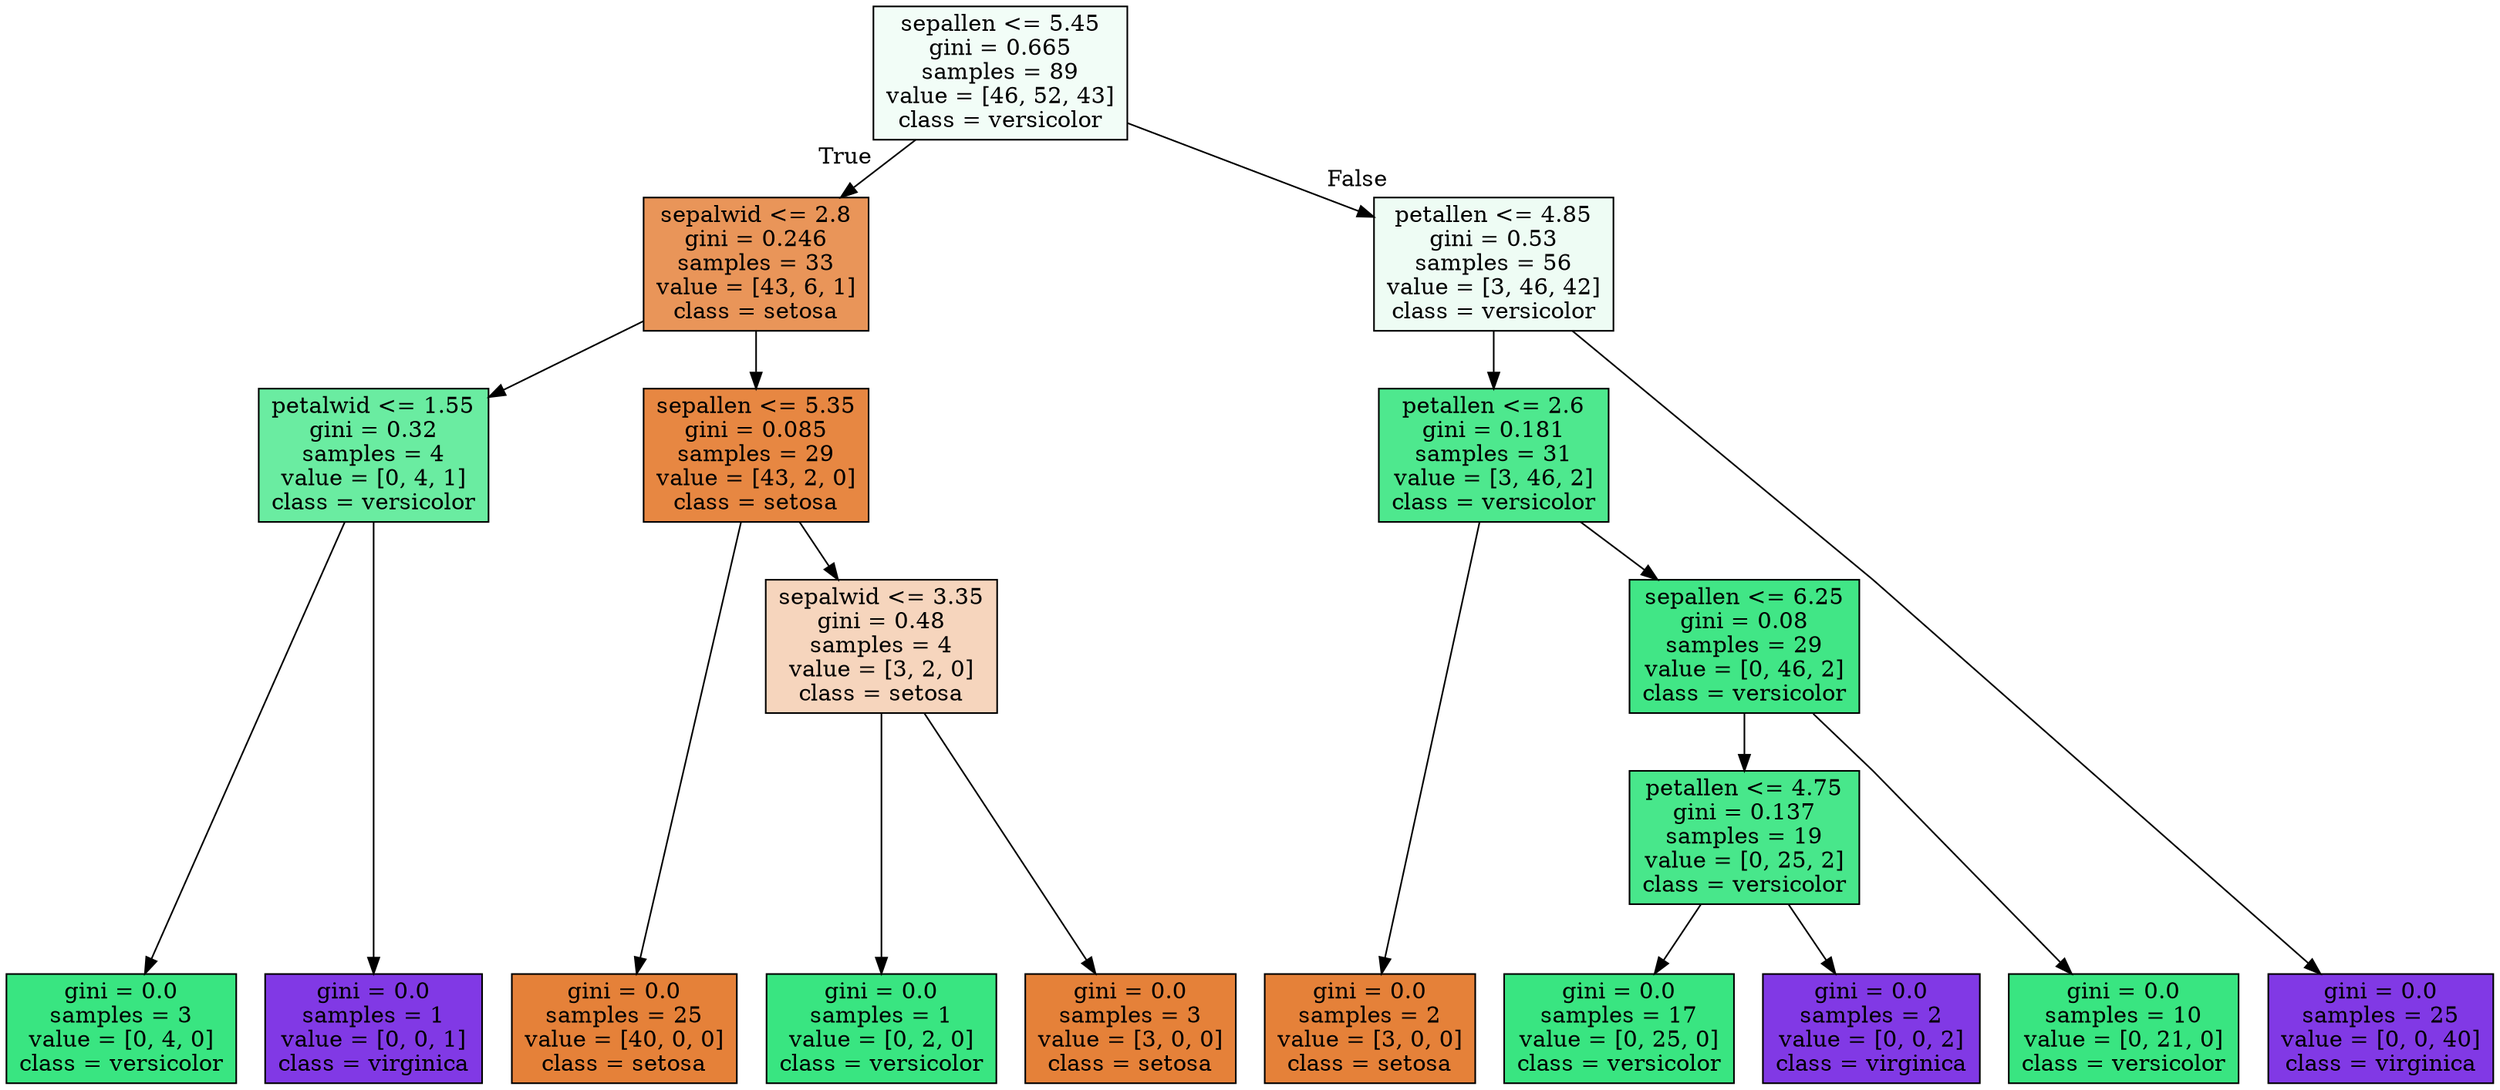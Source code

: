 digraph Tree {
node [shape=box, style="filled", color="black"] ;
graph [ranksep=equally, splines=polyline] ;
0 [label="sepallen <= 5.45\ngini = 0.665\nsamples = 89\nvalue = [46, 52, 43]\nclass = versicolor", fillcolor="#39e58110"] ;
1 [label="sepalwid <= 2.8\ngini = 0.246\nsamples = 33\nvalue = [43, 6, 1]\nclass = setosa", fillcolor="#e58139d6"] ;
0 -> 1 [labeldistance=2.5, labelangle=45, headlabel="True"] ;
2 [label="petalwid <= 1.55\ngini = 0.32\nsamples = 4\nvalue = [0, 4, 1]\nclass = versicolor", fillcolor="#39e581bf"] ;
1 -> 2 ;
3 [label="gini = 0.0\nsamples = 3\nvalue = [0, 4, 0]\nclass = versicolor", fillcolor="#39e581ff"] ;
2 -> 3 ;
4 [label="gini = 0.0\nsamples = 1\nvalue = [0, 0, 1]\nclass = virginica", fillcolor="#8139e5ff"] ;
2 -> 4 ;
5 [label="sepallen <= 5.35\ngini = 0.085\nsamples = 29\nvalue = [43, 2, 0]\nclass = setosa", fillcolor="#e58139f3"] ;
1 -> 5 ;
6 [label="gini = 0.0\nsamples = 25\nvalue = [40, 0, 0]\nclass = setosa", fillcolor="#e58139ff"] ;
5 -> 6 ;
7 [label="sepalwid <= 3.35\ngini = 0.48\nsamples = 4\nvalue = [3, 2, 0]\nclass = setosa", fillcolor="#e5813955"] ;
5 -> 7 ;
8 [label="gini = 0.0\nsamples = 1\nvalue = [0, 2, 0]\nclass = versicolor", fillcolor="#39e581ff"] ;
7 -> 8 ;
9 [label="gini = 0.0\nsamples = 3\nvalue = [3, 0, 0]\nclass = setosa", fillcolor="#e58139ff"] ;
7 -> 9 ;
10 [label="petallen <= 4.85\ngini = 0.53\nsamples = 56\nvalue = [3, 46, 42]\nclass = versicolor", fillcolor="#39e58115"] ;
0 -> 10 [labeldistance=2.5, labelangle=-45, headlabel="False"] ;
11 [label="petallen <= 2.6\ngini = 0.181\nsamples = 31\nvalue = [3, 46, 2]\nclass = versicolor", fillcolor="#39e581e4"] ;
10 -> 11 ;
12 [label="gini = 0.0\nsamples = 2\nvalue = [3, 0, 0]\nclass = setosa", fillcolor="#e58139ff"] ;
11 -> 12 ;
13 [label="sepallen <= 6.25\ngini = 0.08\nsamples = 29\nvalue = [0, 46, 2]\nclass = versicolor", fillcolor="#39e581f4"] ;
11 -> 13 ;
14 [label="petallen <= 4.75\ngini = 0.137\nsamples = 19\nvalue = [0, 25, 2]\nclass = versicolor", fillcolor="#39e581eb"] ;
13 -> 14 ;
15 [label="gini = 0.0\nsamples = 17\nvalue = [0, 25, 0]\nclass = versicolor", fillcolor="#39e581ff"] ;
14 -> 15 ;
16 [label="gini = 0.0\nsamples = 2\nvalue = [0, 0, 2]\nclass = virginica", fillcolor="#8139e5ff"] ;
14 -> 16 ;
17 [label="gini = 0.0\nsamples = 10\nvalue = [0, 21, 0]\nclass = versicolor", fillcolor="#39e581ff"] ;
13 -> 17 ;
18 [label="gini = 0.0\nsamples = 25\nvalue = [0, 0, 40]\nclass = virginica", fillcolor="#8139e5ff"] ;
10 -> 18 ;
{rank=same ; 0} ;
{rank=same ; 1; 10} ;
{rank=same ; 2; 5; 11} ;
{rank=same ; 7; 13} ;
{rank=same ; 14} ;
{rank=same ; 3; 4; 6; 8; 9; 12; 15; 16; 17; 18} ;
}
